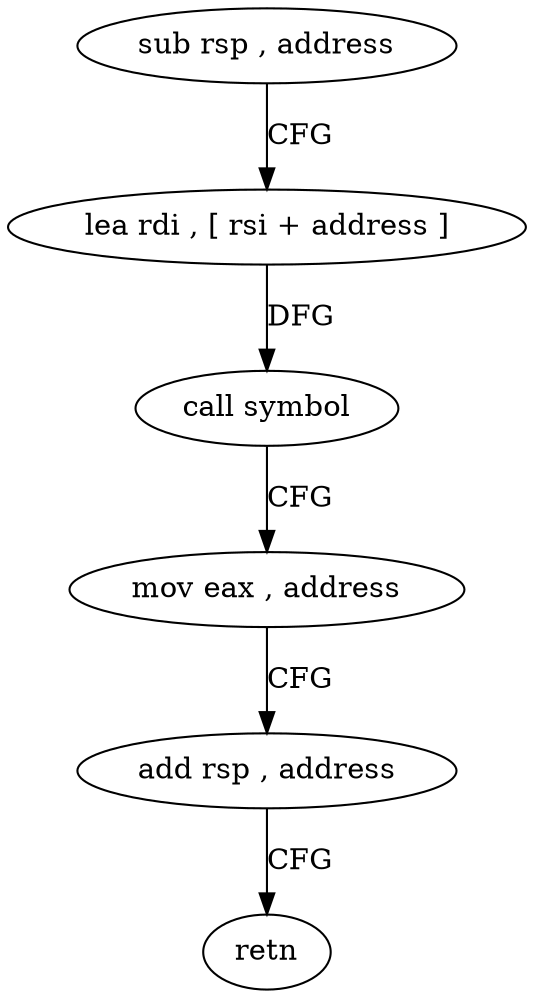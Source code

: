 digraph "func" {
"4327714" [label = "sub rsp , address" ]
"4327718" [label = "lea rdi , [ rsi + address ]" ]
"4327722" [label = "call symbol" ]
"4327727" [label = "mov eax , address" ]
"4327732" [label = "add rsp , address" ]
"4327736" [label = "retn" ]
"4327714" -> "4327718" [ label = "CFG" ]
"4327718" -> "4327722" [ label = "DFG" ]
"4327722" -> "4327727" [ label = "CFG" ]
"4327727" -> "4327732" [ label = "CFG" ]
"4327732" -> "4327736" [ label = "CFG" ]
}
